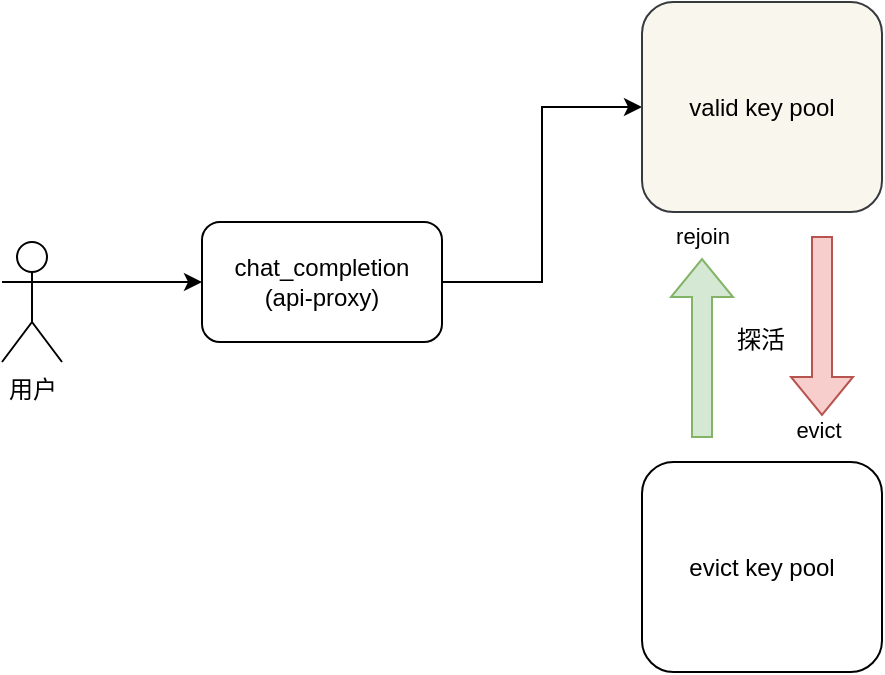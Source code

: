 <mxfile version="21.6.5" type="github">
  <diagram name="第 1 页" id="9iNaHV8LAg5F92YHDCXb">
    <mxGraphModel dx="908" dy="569" grid="1" gridSize="10" guides="1" tooltips="1" connect="1" arrows="1" fold="1" page="1" pageScale="1" pageWidth="827" pageHeight="1169" math="0" shadow="0">
      <root>
        <mxCell id="0" />
        <mxCell id="1" parent="0" />
        <mxCell id="nQQ71aM1SxQxeUYmIe1s-1" value="用户" style="shape=umlActor;verticalLabelPosition=bottom;verticalAlign=top;html=1;outlineConnect=0;" vertex="1" parent="1">
          <mxGeometry x="60" y="160" width="30" height="60" as="geometry" />
        </mxCell>
        <mxCell id="nQQ71aM1SxQxeUYmIe1s-7" value="" style="edgeStyle=orthogonalEdgeStyle;rounded=0;orthogonalLoop=1;jettySize=auto;html=1;entryX=0;entryY=0.5;entryDx=0;entryDy=0;" edge="1" parent="1" source="nQQ71aM1SxQxeUYmIe1s-4" target="nQQ71aM1SxQxeUYmIe1s-6">
          <mxGeometry relative="1" as="geometry" />
        </mxCell>
        <mxCell id="nQQ71aM1SxQxeUYmIe1s-4" value="chat_completion&lt;br&gt;(api-proxy)" style="rounded=1;whiteSpace=wrap;html=1;" vertex="1" parent="1">
          <mxGeometry x="160" y="150" width="120" height="60" as="geometry" />
        </mxCell>
        <mxCell id="nQQ71aM1SxQxeUYmIe1s-5" value="" style="endArrow=classic;html=1;rounded=0;exitX=1;exitY=0.333;exitDx=0;exitDy=0;exitPerimeter=0;entryX=0;entryY=0.5;entryDx=0;entryDy=0;edgeStyle=orthogonalEdgeStyle;curved=1;" edge="1" parent="1" source="nQQ71aM1SxQxeUYmIe1s-1" target="nQQ71aM1SxQxeUYmIe1s-4">
          <mxGeometry width="50" height="50" relative="1" as="geometry">
            <mxPoint x="180" y="200" as="sourcePoint" />
            <mxPoint x="230" y="150" as="targetPoint" />
          </mxGeometry>
        </mxCell>
        <mxCell id="nQQ71aM1SxQxeUYmIe1s-6" value="valid key pool" style="rounded=1;whiteSpace=wrap;html=1;fillColor=#f9f7ed;strokeColor=#36393d;" vertex="1" parent="1">
          <mxGeometry x="380" y="40" width="120" height="105" as="geometry" />
        </mxCell>
        <mxCell id="nQQ71aM1SxQxeUYmIe1s-8" value="evict key pool" style="rounded=1;whiteSpace=wrap;html=1;" vertex="1" parent="1">
          <mxGeometry x="380" y="270" width="120" height="105" as="geometry" />
        </mxCell>
        <mxCell id="nQQ71aM1SxQxeUYmIe1s-17" value="" style="group" vertex="1" connectable="0" parent="1">
          <mxGeometry x="410" y="157" width="60" height="101" as="geometry" />
        </mxCell>
        <mxCell id="nQQ71aM1SxQxeUYmIe1s-10" value="" style="shape=flexArrow;endArrow=classic;html=1;rounded=0;fillColor=#f8cecc;strokeColor=#b85450;" edge="1" parent="nQQ71aM1SxQxeUYmIe1s-17">
          <mxGeometry width="50" height="50" relative="1" as="geometry">
            <mxPoint x="60" as="sourcePoint" />
            <mxPoint x="60" y="90" as="targetPoint" />
          </mxGeometry>
        </mxCell>
        <mxCell id="nQQ71aM1SxQxeUYmIe1s-16" value="evict" style="edgeLabel;html=1;align=center;verticalAlign=middle;resizable=0;points=[];" vertex="1" connectable="0" parent="nQQ71aM1SxQxeUYmIe1s-10">
          <mxGeometry x="0.667" y="1" relative="1" as="geometry">
            <mxPoint x="-3" y="22" as="offset" />
          </mxGeometry>
        </mxCell>
        <mxCell id="nQQ71aM1SxQxeUYmIe1s-11" value="" style="shape=flexArrow;endArrow=classic;html=1;rounded=0;fillColor=#d5e8d4;strokeColor=#82b366;" edge="1" parent="nQQ71aM1SxQxeUYmIe1s-17">
          <mxGeometry width="50" height="50" relative="1" as="geometry">
            <mxPoint y="101" as="sourcePoint" />
            <mxPoint y="11" as="targetPoint" />
          </mxGeometry>
        </mxCell>
        <mxCell id="nQQ71aM1SxQxeUYmIe1s-15" value="rejoin" style="edgeLabel;html=1;align=center;verticalAlign=middle;resizable=0;points=[];" vertex="1" connectable="0" parent="nQQ71aM1SxQxeUYmIe1s-11">
          <mxGeometry x="0.733" y="-1" relative="1" as="geometry">
            <mxPoint x="-1" y="-23" as="offset" />
          </mxGeometry>
        </mxCell>
        <mxCell id="nQQ71aM1SxQxeUYmIe1s-12" value="探活" style="text;html=1;align=center;verticalAlign=middle;resizable=0;points=[];autosize=1;strokeColor=none;fillColor=none;" vertex="1" parent="nQQ71aM1SxQxeUYmIe1s-17">
          <mxGeometry x="4" y="37" width="50" height="30" as="geometry" />
        </mxCell>
      </root>
    </mxGraphModel>
  </diagram>
</mxfile>
